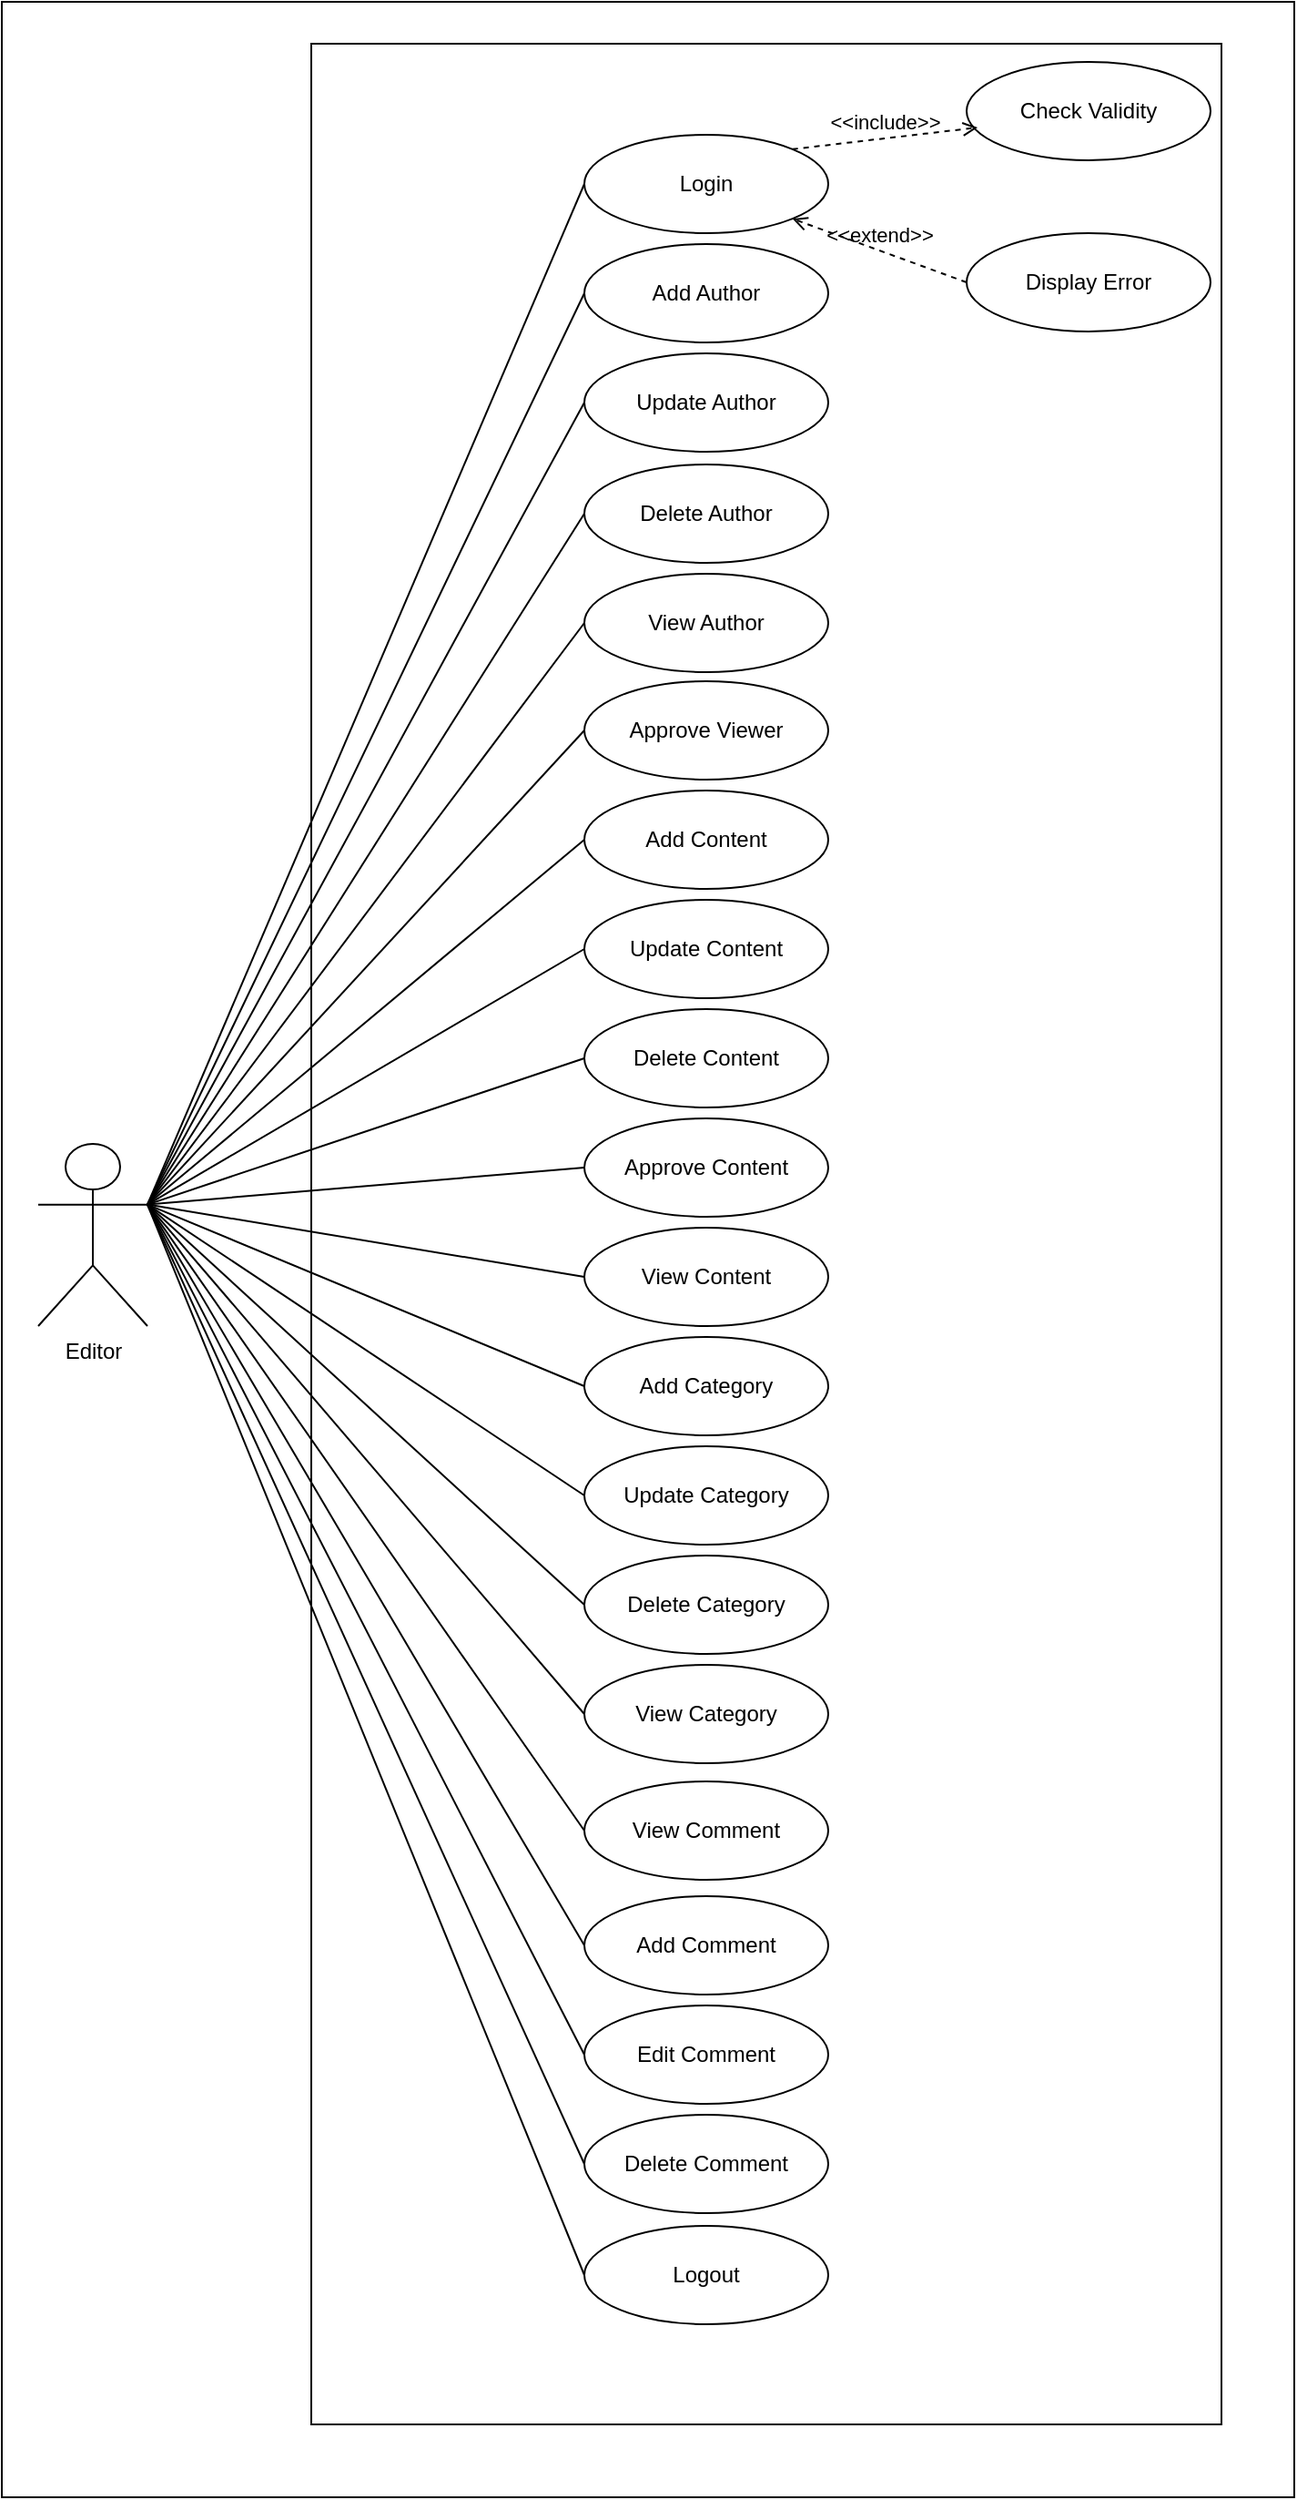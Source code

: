 <mxfile version="22.1.16" type="device">
  <diagram name="Page-1" id="8pKMnpHR1vjUeSk8gbha">
    <mxGraphModel dx="880" dy="1526" grid="1" gridSize="10" guides="1" tooltips="1" connect="1" arrows="1" fold="1" page="1" pageScale="1" pageWidth="850" pageHeight="1100" math="0" shadow="0">
      <root>
        <mxCell id="0" />
        <mxCell id="1" parent="0" />
        <mxCell id="m_muu55N_ctxeVPKhK33-41" value="" style="rounded=0;whiteSpace=wrap;html=1;" parent="1" vertex="1">
          <mxGeometry x="30" y="-10" width="710" height="1370" as="geometry" />
        </mxCell>
        <mxCell id="m_muu55N_ctxeVPKhK33-1" value="" style="rounded=0;whiteSpace=wrap;html=1;" parent="1" vertex="1">
          <mxGeometry x="200" y="13" width="500" height="1307" as="geometry" />
        </mxCell>
        <mxCell id="m_muu55N_ctxeVPKhK33-2" value="Editor" style="shape=umlActor;verticalLabelPosition=bottom;verticalAlign=top;html=1;outlineConnect=0;" parent="1" vertex="1">
          <mxGeometry x="50" y="617" width="60" height="100" as="geometry" />
        </mxCell>
        <mxCell id="m_muu55N_ctxeVPKhK33-3" value="Login" style="ellipse;whiteSpace=wrap;html=1;" parent="1" vertex="1">
          <mxGeometry x="350" y="63" width="134" height="54" as="geometry" />
        </mxCell>
        <mxCell id="m_muu55N_ctxeVPKhK33-4" value="Display Error" style="ellipse;whiteSpace=wrap;html=1;" parent="1" vertex="1">
          <mxGeometry x="560" y="117" width="134" height="54" as="geometry" />
        </mxCell>
        <mxCell id="m_muu55N_ctxeVPKhK33-5" value="Check Validity" style="ellipse;whiteSpace=wrap;html=1;" parent="1" vertex="1">
          <mxGeometry x="560" y="23" width="134" height="54" as="geometry" />
        </mxCell>
        <mxCell id="m_muu55N_ctxeVPKhK33-6" value="Add Author" style="ellipse;whiteSpace=wrap;html=1;" parent="1" vertex="1">
          <mxGeometry x="350" y="123" width="134" height="54" as="geometry" />
        </mxCell>
        <mxCell id="m_muu55N_ctxeVPKhK33-7" value="Update Author" style="ellipse;whiteSpace=wrap;html=1;" parent="1" vertex="1">
          <mxGeometry x="350" y="183" width="134" height="54" as="geometry" />
        </mxCell>
        <mxCell id="m_muu55N_ctxeVPKhK33-8" value="Delete Author" style="ellipse;whiteSpace=wrap;html=1;" parent="1" vertex="1">
          <mxGeometry x="350" y="244" width="134" height="54" as="geometry" />
        </mxCell>
        <mxCell id="m_muu55N_ctxeVPKhK33-9" value="View Author" style="ellipse;whiteSpace=wrap;html=1;" parent="1" vertex="1">
          <mxGeometry x="350" y="304" width="134" height="54" as="geometry" />
        </mxCell>
        <mxCell id="m_muu55N_ctxeVPKhK33-10" value="Approve Viewer" style="ellipse;whiteSpace=wrap;html=1;" parent="1" vertex="1">
          <mxGeometry x="350" y="363" width="134" height="54" as="geometry" />
        </mxCell>
        <mxCell id="m_muu55N_ctxeVPKhK33-11" value="Add Content" style="ellipse;whiteSpace=wrap;html=1;" parent="1" vertex="1">
          <mxGeometry x="350" y="423" width="134" height="54" as="geometry" />
        </mxCell>
        <mxCell id="m_muu55N_ctxeVPKhK33-12" value="Update Content" style="ellipse;whiteSpace=wrap;html=1;" parent="1" vertex="1">
          <mxGeometry x="350" y="483" width="134" height="54" as="geometry" />
        </mxCell>
        <mxCell id="m_muu55N_ctxeVPKhK33-13" value="Delete Content" style="ellipse;whiteSpace=wrap;html=1;" parent="1" vertex="1">
          <mxGeometry x="350" y="543" width="134" height="54" as="geometry" />
        </mxCell>
        <mxCell id="m_muu55N_ctxeVPKhK33-14" value="Approve Content" style="ellipse;whiteSpace=wrap;html=1;" parent="1" vertex="1">
          <mxGeometry x="350" y="603" width="134" height="54" as="geometry" />
        </mxCell>
        <mxCell id="m_muu55N_ctxeVPKhK33-15" value="View Content" style="ellipse;whiteSpace=wrap;html=1;" parent="1" vertex="1">
          <mxGeometry x="350" y="663" width="134" height="54" as="geometry" />
        </mxCell>
        <mxCell id="m_muu55N_ctxeVPKhK33-16" value="Add Category" style="ellipse;whiteSpace=wrap;html=1;" parent="1" vertex="1">
          <mxGeometry x="350" y="723" width="134" height="54" as="geometry" />
        </mxCell>
        <mxCell id="m_muu55N_ctxeVPKhK33-17" value="Update Category" style="ellipse;whiteSpace=wrap;html=1;" parent="1" vertex="1">
          <mxGeometry x="350" y="783" width="134" height="54" as="geometry" />
        </mxCell>
        <mxCell id="m_muu55N_ctxeVPKhK33-18" value="Delete Category" style="ellipse;whiteSpace=wrap;html=1;" parent="1" vertex="1">
          <mxGeometry x="350" y="843" width="134" height="54" as="geometry" />
        </mxCell>
        <mxCell id="m_muu55N_ctxeVPKhK33-19" value="View Category" style="ellipse;whiteSpace=wrap;html=1;" parent="1" vertex="1">
          <mxGeometry x="350" y="903" width="134" height="54" as="geometry" />
        </mxCell>
        <mxCell id="m_muu55N_ctxeVPKhK33-20" value="Add Comment" style="ellipse;whiteSpace=wrap;html=1;" parent="1" vertex="1">
          <mxGeometry x="350" y="1030" width="134" height="54" as="geometry" />
        </mxCell>
        <mxCell id="m_muu55N_ctxeVPKhK33-21" value="Logout" style="ellipse;whiteSpace=wrap;html=1;" parent="1" vertex="1">
          <mxGeometry x="350" y="1211" width="134" height="54" as="geometry" />
        </mxCell>
        <mxCell id="m_muu55N_ctxeVPKhK33-22" value="&amp;lt;&amp;lt;include&amp;gt;&amp;gt;" style="html=1;verticalAlign=bottom;labelBackgroundColor=none;endArrow=open;endFill=0;dashed=1;rounded=0;exitX=1;exitY=0;exitDx=0;exitDy=0;entryX=0.045;entryY=0.667;entryDx=0;entryDy=0;entryPerimeter=0;" parent="1" source="m_muu55N_ctxeVPKhK33-3" target="m_muu55N_ctxeVPKhK33-5" edge="1">
          <mxGeometry width="160" relative="1" as="geometry">
            <mxPoint x="420" y="173" as="sourcePoint" />
            <mxPoint x="580" y="173" as="targetPoint" />
          </mxGeometry>
        </mxCell>
        <mxCell id="m_muu55N_ctxeVPKhK33-23" value="&amp;lt;&amp;lt;extend&amp;gt;&amp;gt;" style="html=1;verticalAlign=bottom;labelBackgroundColor=none;endArrow=open;endFill=0;dashed=1;rounded=0;exitX=0;exitY=0.5;exitDx=0;exitDy=0;entryX=1;entryY=1;entryDx=0;entryDy=0;" parent="1" source="m_muu55N_ctxeVPKhK33-4" target="m_muu55N_ctxeVPKhK33-3" edge="1">
          <mxGeometry width="160" relative="1" as="geometry">
            <mxPoint x="420" y="173" as="sourcePoint" />
            <mxPoint x="580" y="173" as="targetPoint" />
          </mxGeometry>
        </mxCell>
        <mxCell id="m_muu55N_ctxeVPKhK33-24" value="" style="endArrow=none;html=1;rounded=0;exitX=1;exitY=0.333;exitDx=0;exitDy=0;exitPerimeter=0;entryX=0;entryY=0.5;entryDx=0;entryDy=0;" parent="1" source="m_muu55N_ctxeVPKhK33-2" target="m_muu55N_ctxeVPKhK33-3" edge="1">
          <mxGeometry width="50" height="50" relative="1" as="geometry">
            <mxPoint x="400" y="403" as="sourcePoint" />
            <mxPoint x="450" y="353" as="targetPoint" />
          </mxGeometry>
        </mxCell>
        <mxCell id="m_muu55N_ctxeVPKhK33-25" value="" style="endArrow=none;html=1;rounded=0;exitX=1;exitY=0.333;exitDx=0;exitDy=0;exitPerimeter=0;entryX=0;entryY=0.5;entryDx=0;entryDy=0;" parent="1" source="m_muu55N_ctxeVPKhK33-2" target="m_muu55N_ctxeVPKhK33-6" edge="1">
          <mxGeometry width="50" height="50" relative="1" as="geometry">
            <mxPoint x="230" y="333" as="sourcePoint" />
            <mxPoint x="280" y="283" as="targetPoint" />
          </mxGeometry>
        </mxCell>
        <mxCell id="m_muu55N_ctxeVPKhK33-26" value="" style="endArrow=none;html=1;rounded=0;entryX=0;entryY=0.5;entryDx=0;entryDy=0;exitX=1;exitY=0.333;exitDx=0;exitDy=0;exitPerimeter=0;" parent="1" source="m_muu55N_ctxeVPKhK33-2" target="m_muu55N_ctxeVPKhK33-7" edge="1">
          <mxGeometry width="50" height="50" relative="1" as="geometry">
            <mxPoint x="160" y="323" as="sourcePoint" />
            <mxPoint x="360" y="158" as="targetPoint" />
          </mxGeometry>
        </mxCell>
        <mxCell id="m_muu55N_ctxeVPKhK33-27" value="" style="endArrow=none;html=1;rounded=0;entryX=0;entryY=0.5;entryDx=0;entryDy=0;exitX=1;exitY=0.333;exitDx=0;exitDy=0;exitPerimeter=0;" parent="1" source="m_muu55N_ctxeVPKhK33-2" target="m_muu55N_ctxeVPKhK33-8" edge="1">
          <mxGeometry width="50" height="50" relative="1" as="geometry">
            <mxPoint x="160" y="323" as="sourcePoint" />
            <mxPoint x="360" y="218" as="targetPoint" />
          </mxGeometry>
        </mxCell>
        <mxCell id="m_muu55N_ctxeVPKhK33-28" value="" style="endArrow=none;html=1;rounded=0;entryX=0;entryY=0.5;entryDx=0;entryDy=0;exitX=1;exitY=0.333;exitDx=0;exitDy=0;exitPerimeter=0;" parent="1" source="m_muu55N_ctxeVPKhK33-2" target="m_muu55N_ctxeVPKhK33-9" edge="1">
          <mxGeometry width="50" height="50" relative="1" as="geometry">
            <mxPoint x="160" y="323" as="sourcePoint" />
            <mxPoint x="360" y="279" as="targetPoint" />
          </mxGeometry>
        </mxCell>
        <mxCell id="m_muu55N_ctxeVPKhK33-29" value="" style="endArrow=none;html=1;rounded=0;entryX=0;entryY=0.5;entryDx=0;entryDy=0;exitX=1;exitY=0.333;exitDx=0;exitDy=0;exitPerimeter=0;" parent="1" source="m_muu55N_ctxeVPKhK33-2" target="m_muu55N_ctxeVPKhK33-10" edge="1">
          <mxGeometry width="50" height="50" relative="1" as="geometry">
            <mxPoint x="150" y="313" as="sourcePoint" />
            <mxPoint x="360" y="339" as="targetPoint" />
          </mxGeometry>
        </mxCell>
        <mxCell id="m_muu55N_ctxeVPKhK33-30" value="" style="endArrow=none;html=1;rounded=0;entryX=0;entryY=0.5;entryDx=0;entryDy=0;exitX=1;exitY=0.333;exitDx=0;exitDy=0;exitPerimeter=0;" parent="1" source="m_muu55N_ctxeVPKhK33-2" target="m_muu55N_ctxeVPKhK33-11" edge="1">
          <mxGeometry width="50" height="50" relative="1" as="geometry">
            <mxPoint x="160" y="323" as="sourcePoint" />
            <mxPoint x="360" y="398" as="targetPoint" />
          </mxGeometry>
        </mxCell>
        <mxCell id="m_muu55N_ctxeVPKhK33-31" value="" style="endArrow=none;html=1;rounded=0;entryX=0;entryY=0.5;entryDx=0;entryDy=0;exitX=1;exitY=0.333;exitDx=0;exitDy=0;exitPerimeter=0;" parent="1" source="m_muu55N_ctxeVPKhK33-2" target="m_muu55N_ctxeVPKhK33-12" edge="1">
          <mxGeometry width="50" height="50" relative="1" as="geometry">
            <mxPoint x="170" y="333" as="sourcePoint" />
            <mxPoint x="370" y="408" as="targetPoint" />
          </mxGeometry>
        </mxCell>
        <mxCell id="m_muu55N_ctxeVPKhK33-32" value="" style="endArrow=none;html=1;rounded=0;entryX=0;entryY=0.5;entryDx=0;entryDy=0;exitX=1;exitY=0.333;exitDx=0;exitDy=0;exitPerimeter=0;" parent="1" source="m_muu55N_ctxeVPKhK33-2" target="m_muu55N_ctxeVPKhK33-13" edge="1">
          <mxGeometry width="50" height="50" relative="1" as="geometry">
            <mxPoint x="160" y="323" as="sourcePoint" />
            <mxPoint x="360" y="518" as="targetPoint" />
          </mxGeometry>
        </mxCell>
        <mxCell id="m_muu55N_ctxeVPKhK33-33" value="" style="endArrow=none;html=1;rounded=0;entryX=0;entryY=0.5;entryDx=0;entryDy=0;exitX=1;exitY=0.333;exitDx=0;exitDy=0;exitPerimeter=0;" parent="1" source="m_muu55N_ctxeVPKhK33-2" target="m_muu55N_ctxeVPKhK33-14" edge="1">
          <mxGeometry width="50" height="50" relative="1" as="geometry">
            <mxPoint x="160" y="323" as="sourcePoint" />
            <mxPoint x="360" y="578" as="targetPoint" />
          </mxGeometry>
        </mxCell>
        <mxCell id="m_muu55N_ctxeVPKhK33-34" value="" style="endArrow=none;html=1;rounded=0;entryX=0;entryY=0.5;entryDx=0;entryDy=0;exitX=1;exitY=0.333;exitDx=0;exitDy=0;exitPerimeter=0;" parent="1" source="m_muu55N_ctxeVPKhK33-2" target="m_muu55N_ctxeVPKhK33-15" edge="1">
          <mxGeometry width="50" height="50" relative="1" as="geometry">
            <mxPoint x="160" y="323" as="sourcePoint" />
            <mxPoint x="360" y="638" as="targetPoint" />
          </mxGeometry>
        </mxCell>
        <mxCell id="m_muu55N_ctxeVPKhK33-35" value="" style="endArrow=none;html=1;rounded=0;entryX=0;entryY=0.5;entryDx=0;entryDy=0;exitX=1;exitY=0.333;exitDx=0;exitDy=0;exitPerimeter=0;" parent="1" source="m_muu55N_ctxeVPKhK33-2" target="m_muu55N_ctxeVPKhK33-16" edge="1">
          <mxGeometry width="50" height="50" relative="1" as="geometry">
            <mxPoint x="170" y="333" as="sourcePoint" />
            <mxPoint x="360" y="698" as="targetPoint" />
          </mxGeometry>
        </mxCell>
        <mxCell id="m_muu55N_ctxeVPKhK33-36" value="" style="endArrow=none;html=1;rounded=0;entryX=0;entryY=0.5;entryDx=0;entryDy=0;exitX=1;exitY=0.333;exitDx=0;exitDy=0;exitPerimeter=0;" parent="1" source="m_muu55N_ctxeVPKhK33-2" target="m_muu55N_ctxeVPKhK33-17" edge="1">
          <mxGeometry width="50" height="50" relative="1" as="geometry">
            <mxPoint x="180" y="343" as="sourcePoint" />
            <mxPoint x="360" y="758" as="targetPoint" />
          </mxGeometry>
        </mxCell>
        <mxCell id="m_muu55N_ctxeVPKhK33-37" value="" style="endArrow=none;html=1;rounded=0;entryX=0;entryY=0.5;entryDx=0;entryDy=0;exitX=1;exitY=0.333;exitDx=0;exitDy=0;exitPerimeter=0;" parent="1" source="m_muu55N_ctxeVPKhK33-2" target="m_muu55N_ctxeVPKhK33-18" edge="1">
          <mxGeometry width="50" height="50" relative="1" as="geometry">
            <mxPoint x="190" y="353" as="sourcePoint" />
            <mxPoint x="370" y="768" as="targetPoint" />
          </mxGeometry>
        </mxCell>
        <mxCell id="m_muu55N_ctxeVPKhK33-38" value="" style="endArrow=none;html=1;rounded=0;entryX=0;entryY=0.5;entryDx=0;entryDy=0;exitX=1;exitY=0.333;exitDx=0;exitDy=0;exitPerimeter=0;" parent="1" source="m_muu55N_ctxeVPKhK33-2" target="m_muu55N_ctxeVPKhK33-19" edge="1">
          <mxGeometry width="50" height="50" relative="1" as="geometry">
            <mxPoint x="160" y="323" as="sourcePoint" />
            <mxPoint x="360" y="878" as="targetPoint" />
          </mxGeometry>
        </mxCell>
        <mxCell id="m_muu55N_ctxeVPKhK33-39" value="" style="endArrow=none;html=1;rounded=0;entryX=0;entryY=0.5;entryDx=0;entryDy=0;exitX=1;exitY=0.333;exitDx=0;exitDy=0;exitPerimeter=0;" parent="1" source="m_muu55N_ctxeVPKhK33-2" target="m_muu55N_ctxeVPKhK33-20" edge="1">
          <mxGeometry width="50" height="50" relative="1" as="geometry">
            <mxPoint x="170" y="333" as="sourcePoint" />
            <mxPoint x="370" y="888" as="targetPoint" />
          </mxGeometry>
        </mxCell>
        <mxCell id="m_muu55N_ctxeVPKhK33-40" value="" style="endArrow=none;html=1;rounded=0;entryX=0;entryY=0.5;entryDx=0;entryDy=0;exitX=1;exitY=0.333;exitDx=0;exitDy=0;exitPerimeter=0;" parent="1" source="m_muu55N_ctxeVPKhK33-2" target="m_muu55N_ctxeVPKhK33-21" edge="1">
          <mxGeometry width="50" height="50" relative="1" as="geometry">
            <mxPoint x="180" y="343" as="sourcePoint" />
            <mxPoint x="380" y="898" as="targetPoint" />
          </mxGeometry>
        </mxCell>
        <mxCell id="RRqcGYMOXVoPPkriaRRo-1" value="Delete Comment" style="ellipse;whiteSpace=wrap;html=1;" vertex="1" parent="1">
          <mxGeometry x="350" y="1150" width="134" height="54" as="geometry" />
        </mxCell>
        <mxCell id="RRqcGYMOXVoPPkriaRRo-2" value="Edit Comment" style="ellipse;whiteSpace=wrap;html=1;" vertex="1" parent="1">
          <mxGeometry x="350" y="1090" width="134" height="54" as="geometry" />
        </mxCell>
        <mxCell id="RRqcGYMOXVoPPkriaRRo-3" value="View Comment" style="ellipse;whiteSpace=wrap;html=1;" vertex="1" parent="1">
          <mxGeometry x="350" y="967" width="134" height="54" as="geometry" />
        </mxCell>
        <mxCell id="RRqcGYMOXVoPPkriaRRo-4" value="" style="endArrow=none;html=1;rounded=0;entryX=0;entryY=0.5;entryDx=0;entryDy=0;exitX=1;exitY=0.333;exitDx=0;exitDy=0;exitPerimeter=0;" edge="1" parent="1" source="m_muu55N_ctxeVPKhK33-2" target="RRqcGYMOXVoPPkriaRRo-3">
          <mxGeometry width="50" height="50" relative="1" as="geometry">
            <mxPoint x="140" y="575" as="sourcePoint" />
            <mxPoint x="360" y="940" as="targetPoint" />
          </mxGeometry>
        </mxCell>
        <mxCell id="RRqcGYMOXVoPPkriaRRo-5" value="" style="endArrow=none;html=1;rounded=0;entryX=0;entryY=0.5;entryDx=0;entryDy=0;exitX=1;exitY=0.333;exitDx=0;exitDy=0;exitPerimeter=0;" edge="1" parent="1" source="m_muu55N_ctxeVPKhK33-2" target="RRqcGYMOXVoPPkriaRRo-2">
          <mxGeometry width="50" height="50" relative="1" as="geometry">
            <mxPoint x="140" y="575" as="sourcePoint" />
            <mxPoint x="360" y="1067" as="targetPoint" />
          </mxGeometry>
        </mxCell>
        <mxCell id="RRqcGYMOXVoPPkriaRRo-6" value="" style="endArrow=none;html=1;rounded=0;entryX=0;entryY=0.5;entryDx=0;entryDy=0;exitX=1;exitY=0.333;exitDx=0;exitDy=0;exitPerimeter=0;" edge="1" parent="1" source="m_muu55N_ctxeVPKhK33-2" target="RRqcGYMOXVoPPkriaRRo-1">
          <mxGeometry width="50" height="50" relative="1" as="geometry">
            <mxPoint x="140" y="575" as="sourcePoint" />
            <mxPoint x="360" y="1127" as="targetPoint" />
          </mxGeometry>
        </mxCell>
      </root>
    </mxGraphModel>
  </diagram>
</mxfile>
